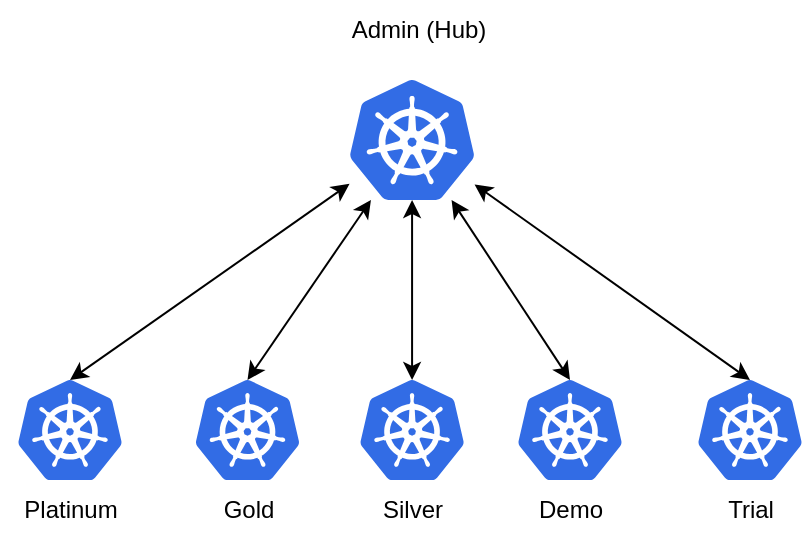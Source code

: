 <mxfile>
    <diagram id="-RQJnHNUL1bMwbcudZb_" name="Page-1">
        <mxGraphModel dx="1005" dy="698" grid="1" gridSize="10" guides="1" tooltips="1" connect="1" arrows="1" fold="1" page="1" pageScale="1" pageWidth="827" pageHeight="1169" math="0" shadow="0">
            <root>
                <mxCell id="0"/>
                <mxCell id="1" parent="0"/>
                <mxCell id="13" style="edgeStyle=none;html=1;entryX=0.5;entryY=0;entryDx=0;entryDy=0;entryPerimeter=0;startArrow=classic;startFill=1;" parent="1" source="4" edge="1">
                    <mxGeometry relative="1" as="geometry">
                        <mxPoint x="205" y="480" as="targetPoint"/>
                    </mxGeometry>
                </mxCell>
                <mxCell id="14" style="edgeStyle=none;html=1;entryX=0.5;entryY=0;entryDx=0;entryDy=0;startArrow=classic;startFill=1;" parent="1" source="4" edge="1">
                    <mxGeometry relative="1" as="geometry">
                        <mxPoint x="293.75" y="480" as="targetPoint"/>
                    </mxGeometry>
                </mxCell>
                <mxCell id="15" style="edgeStyle=none;html=1;startArrow=classic;startFill=1;" parent="1" source="4" target="8" edge="1">
                    <mxGeometry relative="1" as="geometry"/>
                </mxCell>
                <mxCell id="16" style="edgeStyle=none;html=1;entryX=0.5;entryY=0;entryDx=0;entryDy=0;startArrow=classic;startFill=1;" parent="1" source="4" edge="1">
                    <mxGeometry relative="1" as="geometry">
                        <mxPoint x="455" y="480" as="targetPoint"/>
                    </mxGeometry>
                </mxCell>
                <mxCell id="20" style="edgeStyle=none;html=1;entryX=0.5;entryY=0;entryDx=0;entryDy=0;startArrow=classic;startFill=1;" parent="1" source="4" edge="1">
                    <mxGeometry relative="1" as="geometry">
                        <mxPoint x="545" y="480" as="targetPoint"/>
                    </mxGeometry>
                </mxCell>
                <mxCell id="4" value="" style="sketch=0;aspect=fixed;html=1;points=[];align=center;image;fontSize=12;image=img/lib/mscae/Kubernetes.svg;" parent="1" vertex="1">
                    <mxGeometry x="344.79" y="330" width="62.5" height="60" as="geometry"/>
                </mxCell>
                <mxCell id="6" value="Platinum" style="text;html=1;align=center;verticalAlign=middle;resizable=0;points=[];autosize=1;strokeColor=none;fillColor=none;" parent="1" vertex="1">
                    <mxGeometry x="170" y="530" width="70" height="30" as="geometry"/>
                </mxCell>
                <mxCell id="7" value="Gold" style="text;html=1;align=center;verticalAlign=middle;resizable=0;points=[];autosize=1;strokeColor=none;fillColor=none;" parent="1" vertex="1">
                    <mxGeometry x="268.75" y="530" width="50" height="30" as="geometry"/>
                </mxCell>
                <mxCell id="8" value="" style="sketch=0;aspect=fixed;html=1;points=[];align=center;image;fontSize=12;image=img/lib/mscae/Kubernetes.svg;" parent="1" vertex="1">
                    <mxGeometry x="350" y="480" width="52.08" height="50" as="geometry"/>
                </mxCell>
                <mxCell id="9" value="Silver" style="text;html=1;align=center;verticalAlign=middle;resizable=0;points=[];autosize=1;strokeColor=none;fillColor=none;" parent="1" vertex="1">
                    <mxGeometry x="351.04" y="530" width="50" height="30" as="geometry"/>
                </mxCell>
                <mxCell id="11" value="Demo" style="text;html=1;align=center;verticalAlign=middle;resizable=0;points=[];autosize=1;strokeColor=none;fillColor=none;" parent="1" vertex="1">
                    <mxGeometry x="425" y="530" width="60" height="30" as="geometry"/>
                </mxCell>
                <mxCell id="12" value="Admin (Hub)" style="text;html=1;align=center;verticalAlign=middle;resizable=0;points=[];autosize=1;strokeColor=none;fillColor=none;" parent="1" vertex="1">
                    <mxGeometry x="333.75" y="290" width="90" height="30" as="geometry"/>
                </mxCell>
                <mxCell id="19" value="Trial" style="text;html=1;align=center;verticalAlign=middle;resizable=0;points=[];autosize=1;strokeColor=none;fillColor=none;" parent="1" vertex="1">
                    <mxGeometry x="520" y="530" width="50" height="30" as="geometry"/>
                </mxCell>
                <mxCell id="21" value="" style="sketch=0;aspect=fixed;html=1;points=[];align=center;image;fontSize=12;image=img/lib/mscae/Kubernetes.svg;" parent="1" vertex="1">
                    <mxGeometry x="428.96" y="480" width="52.08" height="50" as="geometry"/>
                </mxCell>
                <mxCell id="22" value="" style="sketch=0;aspect=fixed;html=1;points=[];align=center;image;fontSize=12;image=img/lib/mscae/Kubernetes.svg;" parent="1" vertex="1">
                    <mxGeometry x="518.96" y="480" width="52.08" height="50" as="geometry"/>
                </mxCell>
                <mxCell id="23" value="" style="sketch=0;aspect=fixed;html=1;points=[];align=center;image;fontSize=12;image=img/lib/mscae/Kubernetes.svg;" parent="1" vertex="1">
                    <mxGeometry x="267.71" y="480" width="52.08" height="50" as="geometry"/>
                </mxCell>
                <mxCell id="24" value="" style="sketch=0;aspect=fixed;html=1;points=[];align=center;image;fontSize=12;image=img/lib/mscae/Kubernetes.svg;" parent="1" vertex="1">
                    <mxGeometry x="178.96" y="480" width="52.08" height="50" as="geometry"/>
                </mxCell>
            </root>
        </mxGraphModel>
    </diagram>
</mxfile>
